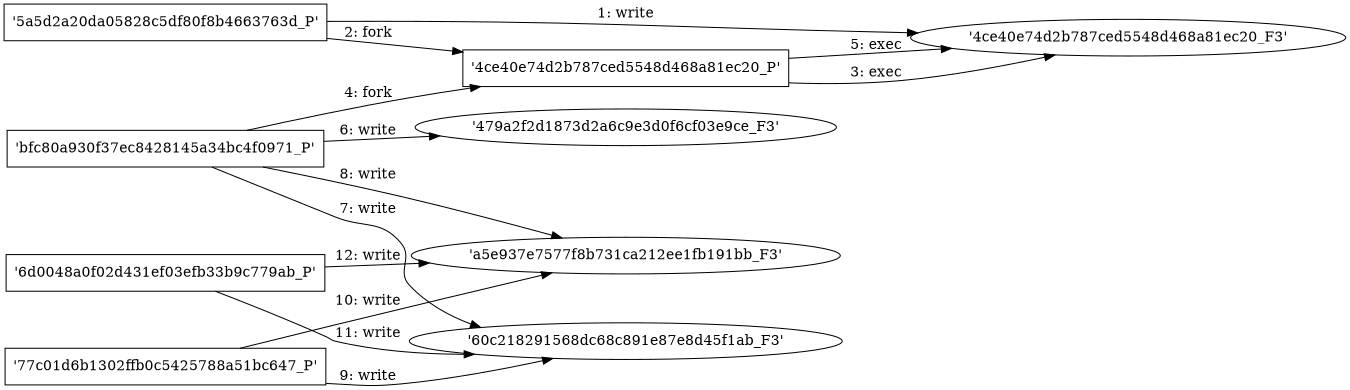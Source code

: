 digraph "D:\Learning\Paper\apt\基于CTI的攻击预警\Dataset\攻击图\ASGfromALLCTI\Unifying security policy across all mobile form-factors with Wandera and Microsoft.dot" {
rankdir="LR"
size="9"
fixedsize="false"
splines="true"
nodesep=0.3
ranksep=0
fontsize=10
overlap="scalexy"
engine= "neato"
	"'4ce40e74d2b787ced5548d468a81ec20_F3'" [node_type=file shape=ellipse]
	"'5a5d2a20da05828c5df80f8b4663763d_P'" [node_type=Process shape=box]
	"'5a5d2a20da05828c5df80f8b4663763d_P'" -> "'4ce40e74d2b787ced5548d468a81ec20_F3'" [label="1: write"]
	"'5a5d2a20da05828c5df80f8b4663763d_P'" [node_type=Process shape=box]
	"'4ce40e74d2b787ced5548d468a81ec20_P'" [node_type=Process shape=box]
	"'5a5d2a20da05828c5df80f8b4663763d_P'" -> "'4ce40e74d2b787ced5548d468a81ec20_P'" [label="2: fork"]
	"'4ce40e74d2b787ced5548d468a81ec20_P'" [node_type=Process shape=box]
	"'4ce40e74d2b787ced5548d468a81ec20_F3'" [node_type=File shape=ellipse]
	"'4ce40e74d2b787ced5548d468a81ec20_P'" -> "'4ce40e74d2b787ced5548d468a81ec20_F3'" [label="3: exec"]
	"'bfc80a930f37ec8428145a34bc4f0971_P'" [node_type=Process shape=box]
	"'4ce40e74d2b787ced5548d468a81ec20_P'" [node_type=Process shape=box]
	"'bfc80a930f37ec8428145a34bc4f0971_P'" -> "'4ce40e74d2b787ced5548d468a81ec20_P'" [label="4: fork"]
	"'4ce40e74d2b787ced5548d468a81ec20_P'" [node_type=Process shape=box]
	"'4ce40e74d2b787ced5548d468a81ec20_F3'" [node_type=File shape=ellipse]
	"'4ce40e74d2b787ced5548d468a81ec20_P'" -> "'4ce40e74d2b787ced5548d468a81ec20_F3'" [label="5: exec"]
	"'479a2f2d1873d2a6c9e3d0f6cf03e9ce_F3'" [node_type=file shape=ellipse]
	"'bfc80a930f37ec8428145a34bc4f0971_P'" [node_type=Process shape=box]
	"'bfc80a930f37ec8428145a34bc4f0971_P'" -> "'479a2f2d1873d2a6c9e3d0f6cf03e9ce_F3'" [label="6: write"]
	"'60c218291568dc68c891e87e8d45f1ab_F3'" [node_type=file shape=ellipse]
	"'bfc80a930f37ec8428145a34bc4f0971_P'" [node_type=Process shape=box]
	"'bfc80a930f37ec8428145a34bc4f0971_P'" -> "'60c218291568dc68c891e87e8d45f1ab_F3'" [label="7: write"]
	"'a5e937e7577f8b731ca212ee1fb191bb_F3'" [node_type=file shape=ellipse]
	"'bfc80a930f37ec8428145a34bc4f0971_P'" [node_type=Process shape=box]
	"'bfc80a930f37ec8428145a34bc4f0971_P'" -> "'a5e937e7577f8b731ca212ee1fb191bb_F3'" [label="8: write"]
	"'60c218291568dc68c891e87e8d45f1ab_F3'" [node_type=file shape=ellipse]
	"'77c01d6b1302ffb0c5425788a51bc647_P'" [node_type=Process shape=box]
	"'77c01d6b1302ffb0c5425788a51bc647_P'" -> "'60c218291568dc68c891e87e8d45f1ab_F3'" [label="9: write"]
	"'a5e937e7577f8b731ca212ee1fb191bb_F3'" [node_type=file shape=ellipse]
	"'77c01d6b1302ffb0c5425788a51bc647_P'" [node_type=Process shape=box]
	"'77c01d6b1302ffb0c5425788a51bc647_P'" -> "'a5e937e7577f8b731ca212ee1fb191bb_F3'" [label="10: write"]
	"'60c218291568dc68c891e87e8d45f1ab_F3'" [node_type=file shape=ellipse]
	"'6d0048a0f02d431ef03efb33b9c779ab_P'" [node_type=Process shape=box]
	"'6d0048a0f02d431ef03efb33b9c779ab_P'" -> "'60c218291568dc68c891e87e8d45f1ab_F3'" [label="11: write"]
	"'a5e937e7577f8b731ca212ee1fb191bb_F3'" [node_type=file shape=ellipse]
	"'6d0048a0f02d431ef03efb33b9c779ab_P'" [node_type=Process shape=box]
	"'6d0048a0f02d431ef03efb33b9c779ab_P'" -> "'a5e937e7577f8b731ca212ee1fb191bb_F3'" [label="12: write"]
}
